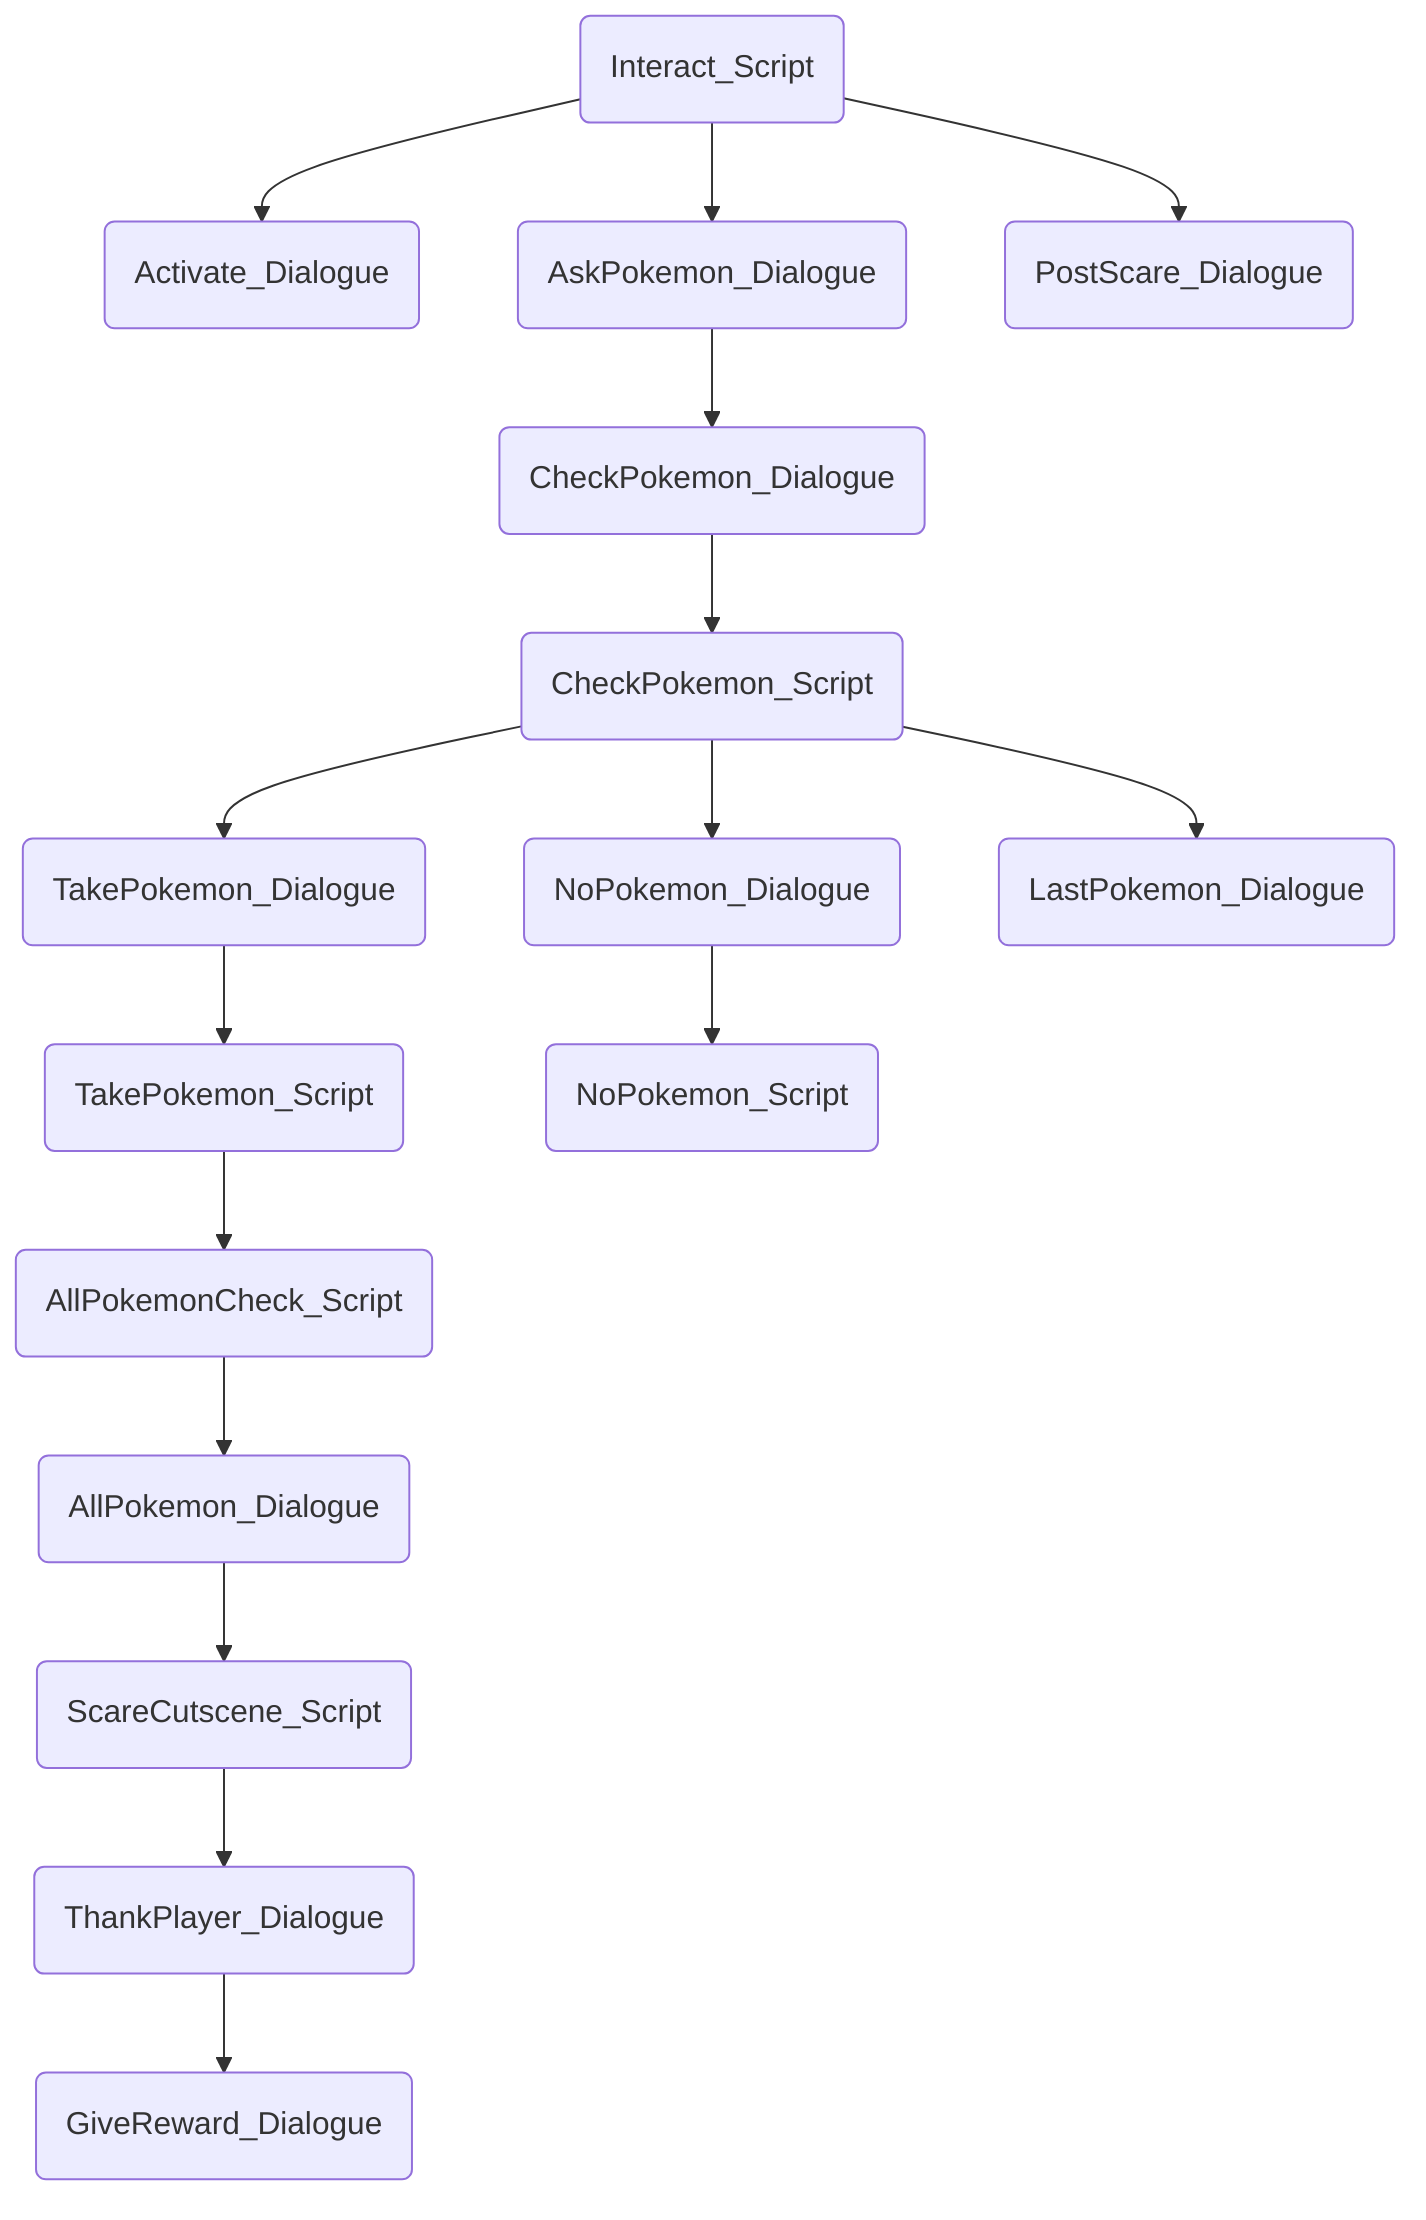 flowchart TD

id1(Interact_Script)
id3(Activate_Dialogue)
id4(AskPokemon_Dialogue)
id5(CheckPokemon_Dialogue)
id6(CheckPokemon_Script)
id7(TakePokemon_Script)
id8(TakePokemon_Dialogue)
id9(AllPokemonCheck_Script)
id10(NoPokemon_Script)
id11(NoPokemon_Dialogue)
id12(LastPokemon_Dialogue)
id13(AllPokemon_Dialogue)
id14(ScareCutscene_Script)
id15(ThankPlayer_Dialogue)
id16(GiveReward_Dialogue)
id17(PostScare_Dialogue)

id1 --> id3
id1 --> id4
id1 --> id17
id4 --> id5 --> id6
id6 --> id8 --> id7
id6 --> id11 --> id10
id6 --> id12
id7 --> id9 --> id13 --> id14 --> id15 --> id16